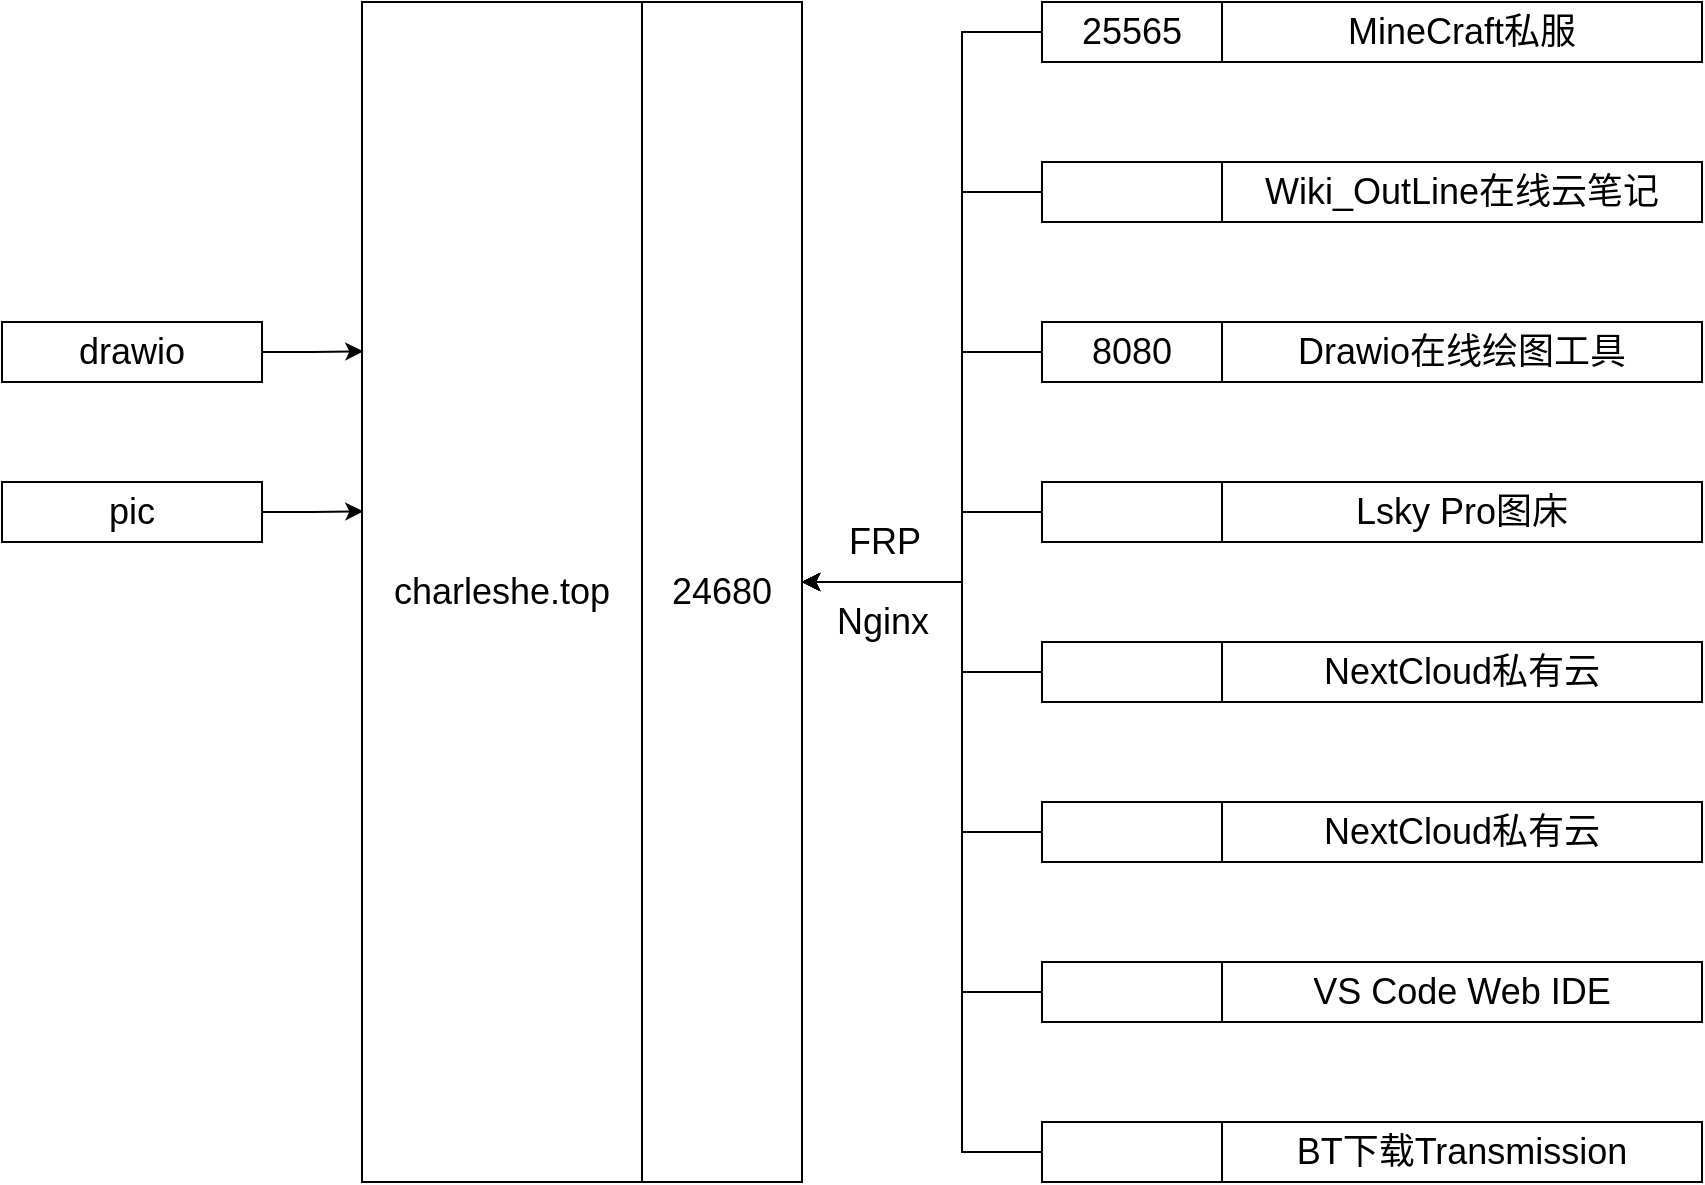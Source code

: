 <mxfile version="15.9.1" type="github"><diagram id="WAlhVrl_Yb6VkF_u1bJs" name="第 1 页"><mxGraphModel dx="1483" dy="781" grid="1" gridSize="10" guides="1" tooltips="1" connect="1" arrows="1" fold="1" page="1" pageScale="1" pageWidth="1169" pageHeight="827" math="0" shadow="0"><root><mxCell id="0"/><mxCell id="1" parent="0"/><mxCell id="BerOtadObNwDrbP9cR0y-13" value="" style="shape=table;startSize=0;container=1;collapsible=0;childLayout=tableLayout;fontSize=18;" vertex="1" parent="1"><mxGeometry x="790" y="210" width="330" height="30" as="geometry"/></mxCell><mxCell id="BerOtadObNwDrbP9cR0y-14" value="" style="shape=partialRectangle;collapsible=0;dropTarget=0;pointerEvents=0;fillColor=none;top=0;left=0;bottom=0;right=0;points=[[0,0.5],[1,0.5]];portConstraint=eastwest;fontSize=18;" vertex="1" parent="BerOtadObNwDrbP9cR0y-13"><mxGeometry width="330" height="30" as="geometry"/></mxCell><mxCell id="BerOtadObNwDrbP9cR0y-15" value="" style="shape=partialRectangle;html=1;whiteSpace=wrap;connectable=0;overflow=hidden;fillColor=none;top=0;left=0;bottom=0;right=0;pointerEvents=1;fontSize=18;" vertex="1" parent="BerOtadObNwDrbP9cR0y-14"><mxGeometry width="90" height="30" as="geometry"><mxRectangle width="90" height="30" as="alternateBounds"/></mxGeometry></mxCell><mxCell id="BerOtadObNwDrbP9cR0y-16" value="Wiki_OutLine在线云笔记" style="shape=partialRectangle;html=1;whiteSpace=wrap;connectable=0;overflow=hidden;fillColor=none;top=0;left=0;bottom=0;right=0;pointerEvents=1;fontSize=18;" vertex="1" parent="BerOtadObNwDrbP9cR0y-14"><mxGeometry x="90" width="240" height="30" as="geometry"><mxRectangle width="240" height="30" as="alternateBounds"/></mxGeometry></mxCell><mxCell id="BerOtadObNwDrbP9cR0y-17" value="" style="shape=table;startSize=0;container=1;collapsible=0;childLayout=tableLayout;fontSize=18;" vertex="1" parent="1"><mxGeometry x="790" y="130" width="330" height="30" as="geometry"/></mxCell><mxCell id="BerOtadObNwDrbP9cR0y-18" value="" style="shape=partialRectangle;collapsible=0;dropTarget=0;pointerEvents=0;fillColor=none;top=0;left=0;bottom=0;right=0;points=[[0,0.5],[1,0.5]];portConstraint=eastwest;fontSize=18;" vertex="1" parent="BerOtadObNwDrbP9cR0y-17"><mxGeometry width="330" height="30" as="geometry"/></mxCell><mxCell id="BerOtadObNwDrbP9cR0y-19" value="25565" style="shape=partialRectangle;html=1;whiteSpace=wrap;connectable=0;overflow=hidden;fillColor=none;top=0;left=0;bottom=0;right=0;pointerEvents=1;fontSize=18;" vertex="1" parent="BerOtadObNwDrbP9cR0y-18"><mxGeometry width="90" height="30" as="geometry"><mxRectangle width="90" height="30" as="alternateBounds"/></mxGeometry></mxCell><mxCell id="BerOtadObNwDrbP9cR0y-20" value="MineCraft私服" style="shape=partialRectangle;html=1;whiteSpace=wrap;connectable=0;overflow=hidden;fillColor=none;top=0;left=0;bottom=0;right=0;pointerEvents=1;fontSize=18;" vertex="1" parent="BerOtadObNwDrbP9cR0y-18"><mxGeometry x="90" width="240" height="30" as="geometry"><mxRectangle width="240" height="30" as="alternateBounds"/></mxGeometry></mxCell><mxCell id="BerOtadObNwDrbP9cR0y-21" value="" style="shape=table;startSize=0;container=1;collapsible=0;childLayout=tableLayout;fontSize=18;" vertex="1" parent="1"><mxGeometry x="790" y="290" width="330" height="30" as="geometry"/></mxCell><mxCell id="BerOtadObNwDrbP9cR0y-22" value="" style="shape=partialRectangle;collapsible=0;dropTarget=0;pointerEvents=0;fillColor=none;top=0;left=0;bottom=0;right=0;points=[[0,0.5],[1,0.5]];portConstraint=eastwest;fontSize=18;" vertex="1" parent="BerOtadObNwDrbP9cR0y-21"><mxGeometry width="330" height="30" as="geometry"/></mxCell><mxCell id="BerOtadObNwDrbP9cR0y-23" value="8080" style="shape=partialRectangle;html=1;whiteSpace=wrap;connectable=0;overflow=hidden;fillColor=none;top=0;left=0;bottom=0;right=0;pointerEvents=1;fontSize=18;" vertex="1" parent="BerOtadObNwDrbP9cR0y-22"><mxGeometry width="90" height="30" as="geometry"><mxRectangle width="90" height="30" as="alternateBounds"/></mxGeometry></mxCell><mxCell id="BerOtadObNwDrbP9cR0y-24" value="Drawio在线绘图工具" style="shape=partialRectangle;html=1;whiteSpace=wrap;connectable=0;overflow=hidden;fillColor=none;top=0;left=0;bottom=0;right=0;pointerEvents=1;fontSize=18;" vertex="1" parent="BerOtadObNwDrbP9cR0y-22"><mxGeometry x="90" width="240" height="30" as="geometry"><mxRectangle width="240" height="30" as="alternateBounds"/></mxGeometry></mxCell><mxCell id="BerOtadObNwDrbP9cR0y-33" value="" style="shape=table;startSize=0;container=1;collapsible=0;childLayout=tableLayout;fontSize=18;" vertex="1" parent="1"><mxGeometry x="790" y="450" width="330" height="30" as="geometry"/></mxCell><mxCell id="BerOtadObNwDrbP9cR0y-34" value="" style="shape=partialRectangle;collapsible=0;dropTarget=0;pointerEvents=0;fillColor=none;top=0;left=0;bottom=0;right=0;points=[[0,0.5],[1,0.5]];portConstraint=eastwest;fontSize=18;" vertex="1" parent="BerOtadObNwDrbP9cR0y-33"><mxGeometry width="330" height="30" as="geometry"/></mxCell><mxCell id="BerOtadObNwDrbP9cR0y-35" value="" style="shape=partialRectangle;html=1;whiteSpace=wrap;connectable=0;overflow=hidden;fillColor=none;top=0;left=0;bottom=0;right=0;pointerEvents=1;fontSize=18;" vertex="1" parent="BerOtadObNwDrbP9cR0y-34"><mxGeometry width="90" height="30" as="geometry"><mxRectangle width="90" height="30" as="alternateBounds"/></mxGeometry></mxCell><mxCell id="BerOtadObNwDrbP9cR0y-36" value="NextCloud私有云" style="shape=partialRectangle;html=1;whiteSpace=wrap;connectable=0;overflow=hidden;fillColor=none;top=0;left=0;bottom=0;right=0;pointerEvents=1;fontSize=18;" vertex="1" parent="BerOtadObNwDrbP9cR0y-34"><mxGeometry x="90" width="240" height="30" as="geometry"><mxRectangle width="240" height="30" as="alternateBounds"/></mxGeometry></mxCell><mxCell id="BerOtadObNwDrbP9cR0y-37" value="" style="shape=table;startSize=0;container=1;collapsible=0;childLayout=tableLayout;fontSize=18;" vertex="1" parent="1"><mxGeometry x="790" y="370" width="330" height="30" as="geometry"/></mxCell><mxCell id="BerOtadObNwDrbP9cR0y-38" value="" style="shape=partialRectangle;collapsible=0;dropTarget=0;pointerEvents=0;fillColor=none;top=0;left=0;bottom=0;right=0;points=[[0,0.5],[1,0.5]];portConstraint=eastwest;fontSize=18;" vertex="1" parent="BerOtadObNwDrbP9cR0y-37"><mxGeometry width="330" height="30" as="geometry"/></mxCell><mxCell id="BerOtadObNwDrbP9cR0y-39" value="" style="shape=partialRectangle;html=1;whiteSpace=wrap;connectable=0;overflow=hidden;fillColor=none;top=0;left=0;bottom=0;right=0;pointerEvents=1;fontSize=18;" vertex="1" parent="BerOtadObNwDrbP9cR0y-38"><mxGeometry width="90" height="30" as="geometry"><mxRectangle width="90" height="30" as="alternateBounds"/></mxGeometry></mxCell><mxCell id="BerOtadObNwDrbP9cR0y-40" value="Lsky Pro图床" style="shape=partialRectangle;html=1;whiteSpace=wrap;connectable=0;overflow=hidden;fillColor=none;top=0;left=0;bottom=0;right=0;pointerEvents=1;fontSize=18;" vertex="1" parent="BerOtadObNwDrbP9cR0y-38"><mxGeometry x="90" width="240" height="30" as="geometry"><mxRectangle width="240" height="30" as="alternateBounds"/></mxGeometry></mxCell><mxCell id="BerOtadObNwDrbP9cR0y-41" value="" style="shape=table;startSize=0;container=1;collapsible=0;childLayout=tableLayout;fontSize=18;" vertex="1" parent="1"><mxGeometry x="790" y="530" width="330" height="30" as="geometry"/></mxCell><mxCell id="BerOtadObNwDrbP9cR0y-42" value="" style="shape=partialRectangle;collapsible=0;dropTarget=0;pointerEvents=0;fillColor=none;top=0;left=0;bottom=0;right=0;points=[[0,0.5],[1,0.5]];portConstraint=eastwest;fontSize=18;" vertex="1" parent="BerOtadObNwDrbP9cR0y-41"><mxGeometry width="330" height="30" as="geometry"/></mxCell><mxCell id="BerOtadObNwDrbP9cR0y-43" value="" style="shape=partialRectangle;html=1;whiteSpace=wrap;connectable=0;overflow=hidden;fillColor=none;top=0;left=0;bottom=0;right=0;pointerEvents=1;fontSize=18;" vertex="1" parent="BerOtadObNwDrbP9cR0y-42"><mxGeometry width="90" height="30" as="geometry"><mxRectangle width="90" height="30" as="alternateBounds"/></mxGeometry></mxCell><mxCell id="BerOtadObNwDrbP9cR0y-44" value="NextCloud私有云" style="shape=partialRectangle;html=1;whiteSpace=wrap;connectable=0;overflow=hidden;fillColor=none;top=0;left=0;bottom=0;right=0;pointerEvents=1;fontSize=18;" vertex="1" parent="BerOtadObNwDrbP9cR0y-42"><mxGeometry x="90" width="240" height="30" as="geometry"><mxRectangle width="240" height="30" as="alternateBounds"/></mxGeometry></mxCell><mxCell id="BerOtadObNwDrbP9cR0y-45" value="" style="shape=table;startSize=0;container=1;collapsible=0;childLayout=tableLayout;fontSize=18;" vertex="1" parent="1"><mxGeometry x="790" y="610" width="330" height="30" as="geometry"/></mxCell><mxCell id="BerOtadObNwDrbP9cR0y-46" value="" style="shape=partialRectangle;collapsible=0;dropTarget=0;pointerEvents=0;fillColor=none;top=0;left=0;bottom=0;right=0;points=[[0,0.5],[1,0.5]];portConstraint=eastwest;fontSize=18;" vertex="1" parent="BerOtadObNwDrbP9cR0y-45"><mxGeometry width="330" height="30" as="geometry"/></mxCell><mxCell id="BerOtadObNwDrbP9cR0y-47" value="" style="shape=partialRectangle;html=1;whiteSpace=wrap;connectable=0;overflow=hidden;fillColor=none;top=0;left=0;bottom=0;right=0;pointerEvents=1;fontSize=18;" vertex="1" parent="BerOtadObNwDrbP9cR0y-46"><mxGeometry width="90" height="30" as="geometry"><mxRectangle width="90" height="30" as="alternateBounds"/></mxGeometry></mxCell><mxCell id="BerOtadObNwDrbP9cR0y-48" value="VS Code Web IDE" style="shape=partialRectangle;html=1;whiteSpace=wrap;connectable=0;overflow=hidden;fillColor=none;top=0;left=0;bottom=0;right=0;pointerEvents=1;fontSize=18;" vertex="1" parent="BerOtadObNwDrbP9cR0y-46"><mxGeometry x="90" width="240" height="30" as="geometry"><mxRectangle width="240" height="30" as="alternateBounds"/></mxGeometry></mxCell><mxCell id="BerOtadObNwDrbP9cR0y-49" value="" style="shape=table;startSize=0;container=1;collapsible=0;childLayout=tableLayout;fontSize=18;" vertex="1" parent="1"><mxGeometry x="790" y="690" width="330" height="30" as="geometry"/></mxCell><mxCell id="BerOtadObNwDrbP9cR0y-50" value="" style="shape=partialRectangle;collapsible=0;dropTarget=0;pointerEvents=0;fillColor=none;top=0;left=0;bottom=0;right=0;points=[[0,0.5],[1,0.5]];portConstraint=eastwest;fontSize=18;" vertex="1" parent="BerOtadObNwDrbP9cR0y-49"><mxGeometry width="330" height="30" as="geometry"/></mxCell><mxCell id="BerOtadObNwDrbP9cR0y-51" value="" style="shape=partialRectangle;html=1;whiteSpace=wrap;connectable=0;overflow=hidden;fillColor=none;top=0;left=0;bottom=0;right=0;pointerEvents=1;fontSize=18;" vertex="1" parent="BerOtadObNwDrbP9cR0y-50"><mxGeometry width="90" height="30" as="geometry"><mxRectangle width="90" height="30" as="alternateBounds"/></mxGeometry></mxCell><mxCell id="BerOtadObNwDrbP9cR0y-52" value="BT下载Transmission" style="shape=partialRectangle;html=1;whiteSpace=wrap;connectable=0;overflow=hidden;fillColor=none;top=0;left=0;bottom=0;right=0;pointerEvents=1;fontSize=18;" vertex="1" parent="BerOtadObNwDrbP9cR0y-50"><mxGeometry x="90" width="240" height="30" as="geometry"><mxRectangle width="240" height="30" as="alternateBounds"/></mxGeometry></mxCell><mxCell id="BerOtadObNwDrbP9cR0y-103" style="edgeStyle=elbowEdgeStyle;rounded=0;orthogonalLoop=1;jettySize=auto;html=1;exitX=0;exitY=0.5;exitDx=0;exitDy=0;entryX=1;entryY=0.5;entryDx=0;entryDy=0;fontSize=18;" edge="1" parent="1" source="BerOtadObNwDrbP9cR0y-18"><mxGeometry relative="1" as="geometry"><mxPoint x="670" y="420" as="targetPoint"/><Array as="points"><mxPoint x="750" y="370"/></Array></mxGeometry></mxCell><mxCell id="BerOtadObNwDrbP9cR0y-104" value="" style="edgeStyle=elbowEdgeStyle;rounded=0;orthogonalLoop=1;jettySize=auto;html=1;fontSize=18;" edge="1" parent="1" source="BerOtadObNwDrbP9cR0y-14"><mxGeometry relative="1" as="geometry"><mxPoint x="670" y="420" as="targetPoint"/><Array as="points"><mxPoint x="750" y="420"/></Array></mxGeometry></mxCell><mxCell id="BerOtadObNwDrbP9cR0y-105" value="" style="edgeStyle=elbowEdgeStyle;rounded=0;orthogonalLoop=1;jettySize=auto;html=1;fontSize=18;" edge="1" parent="1" source="BerOtadObNwDrbP9cR0y-22"><mxGeometry relative="1" as="geometry"><mxPoint x="670" y="420" as="targetPoint"/><Array as="points"><mxPoint x="750" y="420"/></Array></mxGeometry></mxCell><mxCell id="BerOtadObNwDrbP9cR0y-106" value="" style="edgeStyle=elbowEdgeStyle;rounded=0;orthogonalLoop=1;jettySize=auto;html=1;fontSize=18;" edge="1" parent="1" source="BerOtadObNwDrbP9cR0y-38"><mxGeometry relative="1" as="geometry"><mxPoint x="670" y="420" as="targetPoint"/><Array as="points"><mxPoint x="750" y="420"/></Array></mxGeometry></mxCell><mxCell id="BerOtadObNwDrbP9cR0y-107" value="" style="edgeStyle=elbowEdgeStyle;rounded=0;orthogonalLoop=1;jettySize=auto;html=1;fontSize=18;" edge="1" parent="1" source="BerOtadObNwDrbP9cR0y-34"><mxGeometry relative="1" as="geometry"><mxPoint x="670" y="420" as="targetPoint"/><Array as="points"><mxPoint x="750" y="420"/></Array></mxGeometry></mxCell><mxCell id="BerOtadObNwDrbP9cR0y-108" value="" style="edgeStyle=elbowEdgeStyle;rounded=0;orthogonalLoop=1;jettySize=auto;html=1;fontSize=18;" edge="1" parent="1" source="BerOtadObNwDrbP9cR0y-42"><mxGeometry relative="1" as="geometry"><mxPoint x="670" y="420" as="targetPoint"/><Array as="points"><mxPoint x="750" y="420"/></Array></mxGeometry></mxCell><mxCell id="BerOtadObNwDrbP9cR0y-109" value="" style="edgeStyle=elbowEdgeStyle;rounded=0;orthogonalLoop=1;jettySize=auto;html=1;fontSize=18;" edge="1" parent="1" source="BerOtadObNwDrbP9cR0y-46"><mxGeometry relative="1" as="geometry"><mxPoint x="670" y="420" as="targetPoint"/><Array as="points"><mxPoint x="750" y="420"/></Array></mxGeometry></mxCell><mxCell id="BerOtadObNwDrbP9cR0y-110" value="" style="edgeStyle=elbowEdgeStyle;rounded=0;orthogonalLoop=1;jettySize=auto;html=1;fontSize=18;" edge="1" parent="1" source="BerOtadObNwDrbP9cR0y-50"><mxGeometry relative="1" as="geometry"><mxPoint x="670" y="420" as="targetPoint"/><Array as="points"><mxPoint x="750" y="420"/></Array></mxGeometry></mxCell><mxCell id="BerOtadObNwDrbP9cR0y-111" value="FRP" style="edgeLabel;html=1;align=center;verticalAlign=middle;resizable=0;points=[];fontSize=18;" vertex="1" connectable="0" parent="BerOtadObNwDrbP9cR0y-110"><mxGeometry x="0.879" y="-2" relative="1" as="geometry"><mxPoint x="16" y="-18" as="offset"/></mxGeometry></mxCell><mxCell id="BerOtadObNwDrbP9cR0y-118" value="" style="shape=table;startSize=0;container=1;collapsible=0;childLayout=tableLayout;fontSize=18;" vertex="1" parent="1"><mxGeometry x="450" y="130" width="220" height="590" as="geometry"/></mxCell><mxCell id="BerOtadObNwDrbP9cR0y-119" value="" style="shape=partialRectangle;collapsible=0;dropTarget=0;pointerEvents=0;fillColor=none;top=0;left=0;bottom=0;right=0;points=[[0,0.5],[1,0.5]];portConstraint=eastwest;fontSize=18;" vertex="1" parent="BerOtadObNwDrbP9cR0y-118"><mxGeometry width="220" height="590" as="geometry"/></mxCell><mxCell id="BerOtadObNwDrbP9cR0y-120" value="charleshe.top" style="shape=partialRectangle;html=1;whiteSpace=wrap;connectable=0;overflow=hidden;fillColor=none;top=0;left=0;bottom=0;right=0;pointerEvents=1;fontSize=18;" vertex="1" parent="BerOtadObNwDrbP9cR0y-119"><mxGeometry width="140" height="590" as="geometry"><mxRectangle width="140" height="590" as="alternateBounds"/></mxGeometry></mxCell><mxCell id="BerOtadObNwDrbP9cR0y-121" value="24680" style="shape=partialRectangle;html=1;whiteSpace=wrap;connectable=0;overflow=hidden;fillColor=none;top=0;left=0;bottom=0;right=0;pointerEvents=1;fontSize=18;" vertex="1" parent="BerOtadObNwDrbP9cR0y-119"><mxGeometry x="140" width="80" height="590" as="geometry"><mxRectangle width="80" height="590" as="alternateBounds"/></mxGeometry></mxCell><mxCell id="BerOtadObNwDrbP9cR0y-139" value="" style="shape=table;startSize=0;container=1;collapsible=0;childLayout=tableLayout;fontSize=18;" vertex="1" parent="1"><mxGeometry x="270" y="290" width="130" height="30" as="geometry"/></mxCell><mxCell id="BerOtadObNwDrbP9cR0y-140" value="" style="shape=partialRectangle;collapsible=0;dropTarget=0;pointerEvents=0;fillColor=none;top=0;left=0;bottom=0;right=0;points=[[0,0.5],[1,0.5]];portConstraint=eastwest;fontSize=18;" vertex="1" parent="BerOtadObNwDrbP9cR0y-139"><mxGeometry width="130" height="30" as="geometry"/></mxCell><mxCell id="BerOtadObNwDrbP9cR0y-141" value="drawio" style="shape=partialRectangle;html=1;whiteSpace=wrap;connectable=0;overflow=hidden;fillColor=none;top=0;left=0;bottom=0;right=0;pointerEvents=1;fontSize=18;" vertex="1" parent="BerOtadObNwDrbP9cR0y-140"><mxGeometry width="130" height="30" as="geometry"><mxRectangle width="130" height="30" as="alternateBounds"/></mxGeometry></mxCell><mxCell id="BerOtadObNwDrbP9cR0y-144" style="edgeStyle=elbowEdgeStyle;rounded=0;orthogonalLoop=1;jettySize=auto;html=1;exitX=1;exitY=0.5;exitDx=0;exitDy=0;entryX=0.003;entryY=0.296;entryDx=0;entryDy=0;entryPerimeter=0;fontSize=18;" edge="1" parent="1" source="BerOtadObNwDrbP9cR0y-140" target="BerOtadObNwDrbP9cR0y-119"><mxGeometry relative="1" as="geometry"/></mxCell><mxCell id="BerOtadObNwDrbP9cR0y-145" value="" style="shape=table;startSize=0;container=1;collapsible=0;childLayout=tableLayout;fontSize=18;" vertex="1" parent="1"><mxGeometry x="270" y="370" width="130" height="30" as="geometry"/></mxCell><mxCell id="BerOtadObNwDrbP9cR0y-146" value="" style="shape=partialRectangle;collapsible=0;dropTarget=0;pointerEvents=0;fillColor=none;top=0;left=0;bottom=0;right=0;points=[[0,0.5],[1,0.5]];portConstraint=eastwest;fontSize=18;" vertex="1" parent="BerOtadObNwDrbP9cR0y-145"><mxGeometry width="130" height="30" as="geometry"/></mxCell><mxCell id="BerOtadObNwDrbP9cR0y-147" value="pic" style="shape=partialRectangle;html=1;whiteSpace=wrap;connectable=0;overflow=hidden;fillColor=none;top=0;left=0;bottom=0;right=0;pointerEvents=1;fontSize=18;" vertex="1" parent="BerOtadObNwDrbP9cR0y-146"><mxGeometry width="130" height="30" as="geometry"><mxRectangle width="130" height="30" as="alternateBounds"/></mxGeometry></mxCell><mxCell id="BerOtadObNwDrbP9cR0y-148" style="edgeStyle=elbowEdgeStyle;rounded=0;orthogonalLoop=1;jettySize=auto;html=1;exitX=1;exitY=0.5;exitDx=0;exitDy=0;entryX=0.003;entryY=0.296;entryDx=0;entryDy=0;entryPerimeter=0;fontSize=18;" edge="1" parent="1" source="BerOtadObNwDrbP9cR0y-146"><mxGeometry relative="1" as="geometry"><mxPoint x="450.66" y="384.64" as="targetPoint"/></mxGeometry></mxCell><mxCell id="BerOtadObNwDrbP9cR0y-154" value="Nginx" style="edgeLabel;html=1;align=center;verticalAlign=middle;resizable=0;points=[];fontSize=18;" vertex="1" connectable="0" parent="1"><mxGeometry x="710" y="440" as="geometry"/></mxCell></root></mxGraphModel></diagram></mxfile>